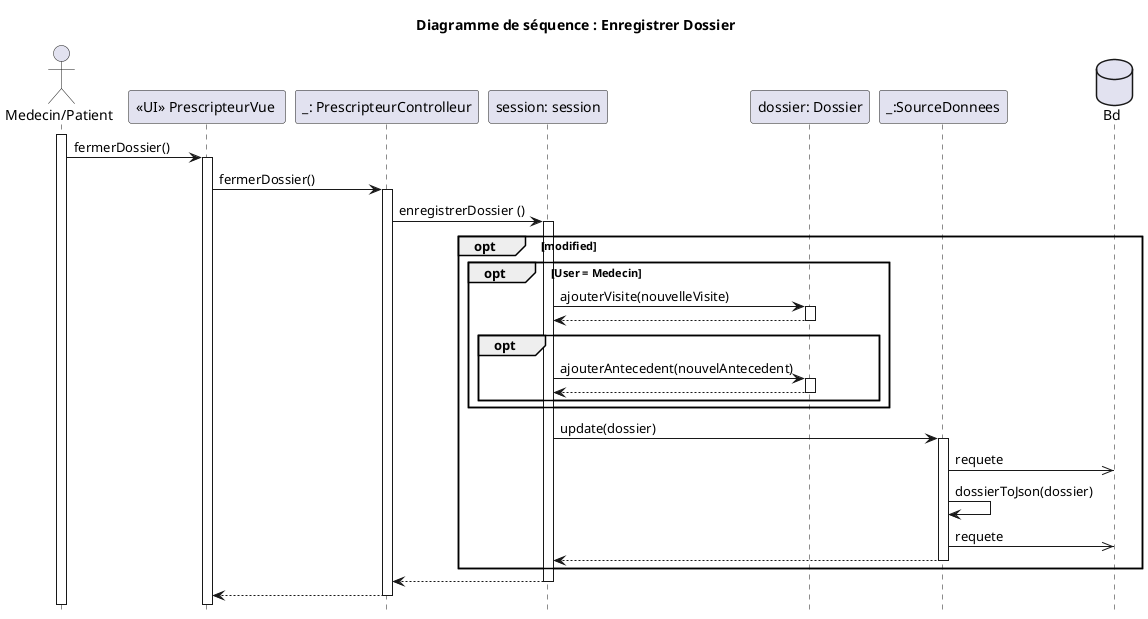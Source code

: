 @startuml

title Diagramme de séquence : Enregistrer Dossier
hide footbox

actor "Medecin/Patient" as doc

participant "<<UI>> PrescripteurVue " as pv
participant "_: PrescripteurControlleur" as pc
participant "session: session" as ses
participant "dossier: Dossier" as do
participant "_:SourceDonnees" as sd
database "Bd" as bd

activate doc
doc -> pv : fermerDossier()
activate pv
pv -> pc : fermerDossier()
activate pc
pc -> ses : enregistrerDossier ()
activate ses
opt modified
    opt User = Medecin
        ses -> do : ajouterVisite(nouvelleVisite)
        activate do
        do --> ses
        deactivate do
        opt
            ses -> do : ajouterAntecedent(nouvelAntecedent)
            activate do
            do --> ses
            deactivate do
        end
    end
    ses -> sd : update(dossier)
    activate sd
    sd ->> bd : requete
    sd -> sd : dossierToJson(dossier)
    sd ->> bd : requete
    sd --> ses
    deactivate sd
end

ses --> pc
deactivate ses
pc --> pv 
deactivate pc


@enduml